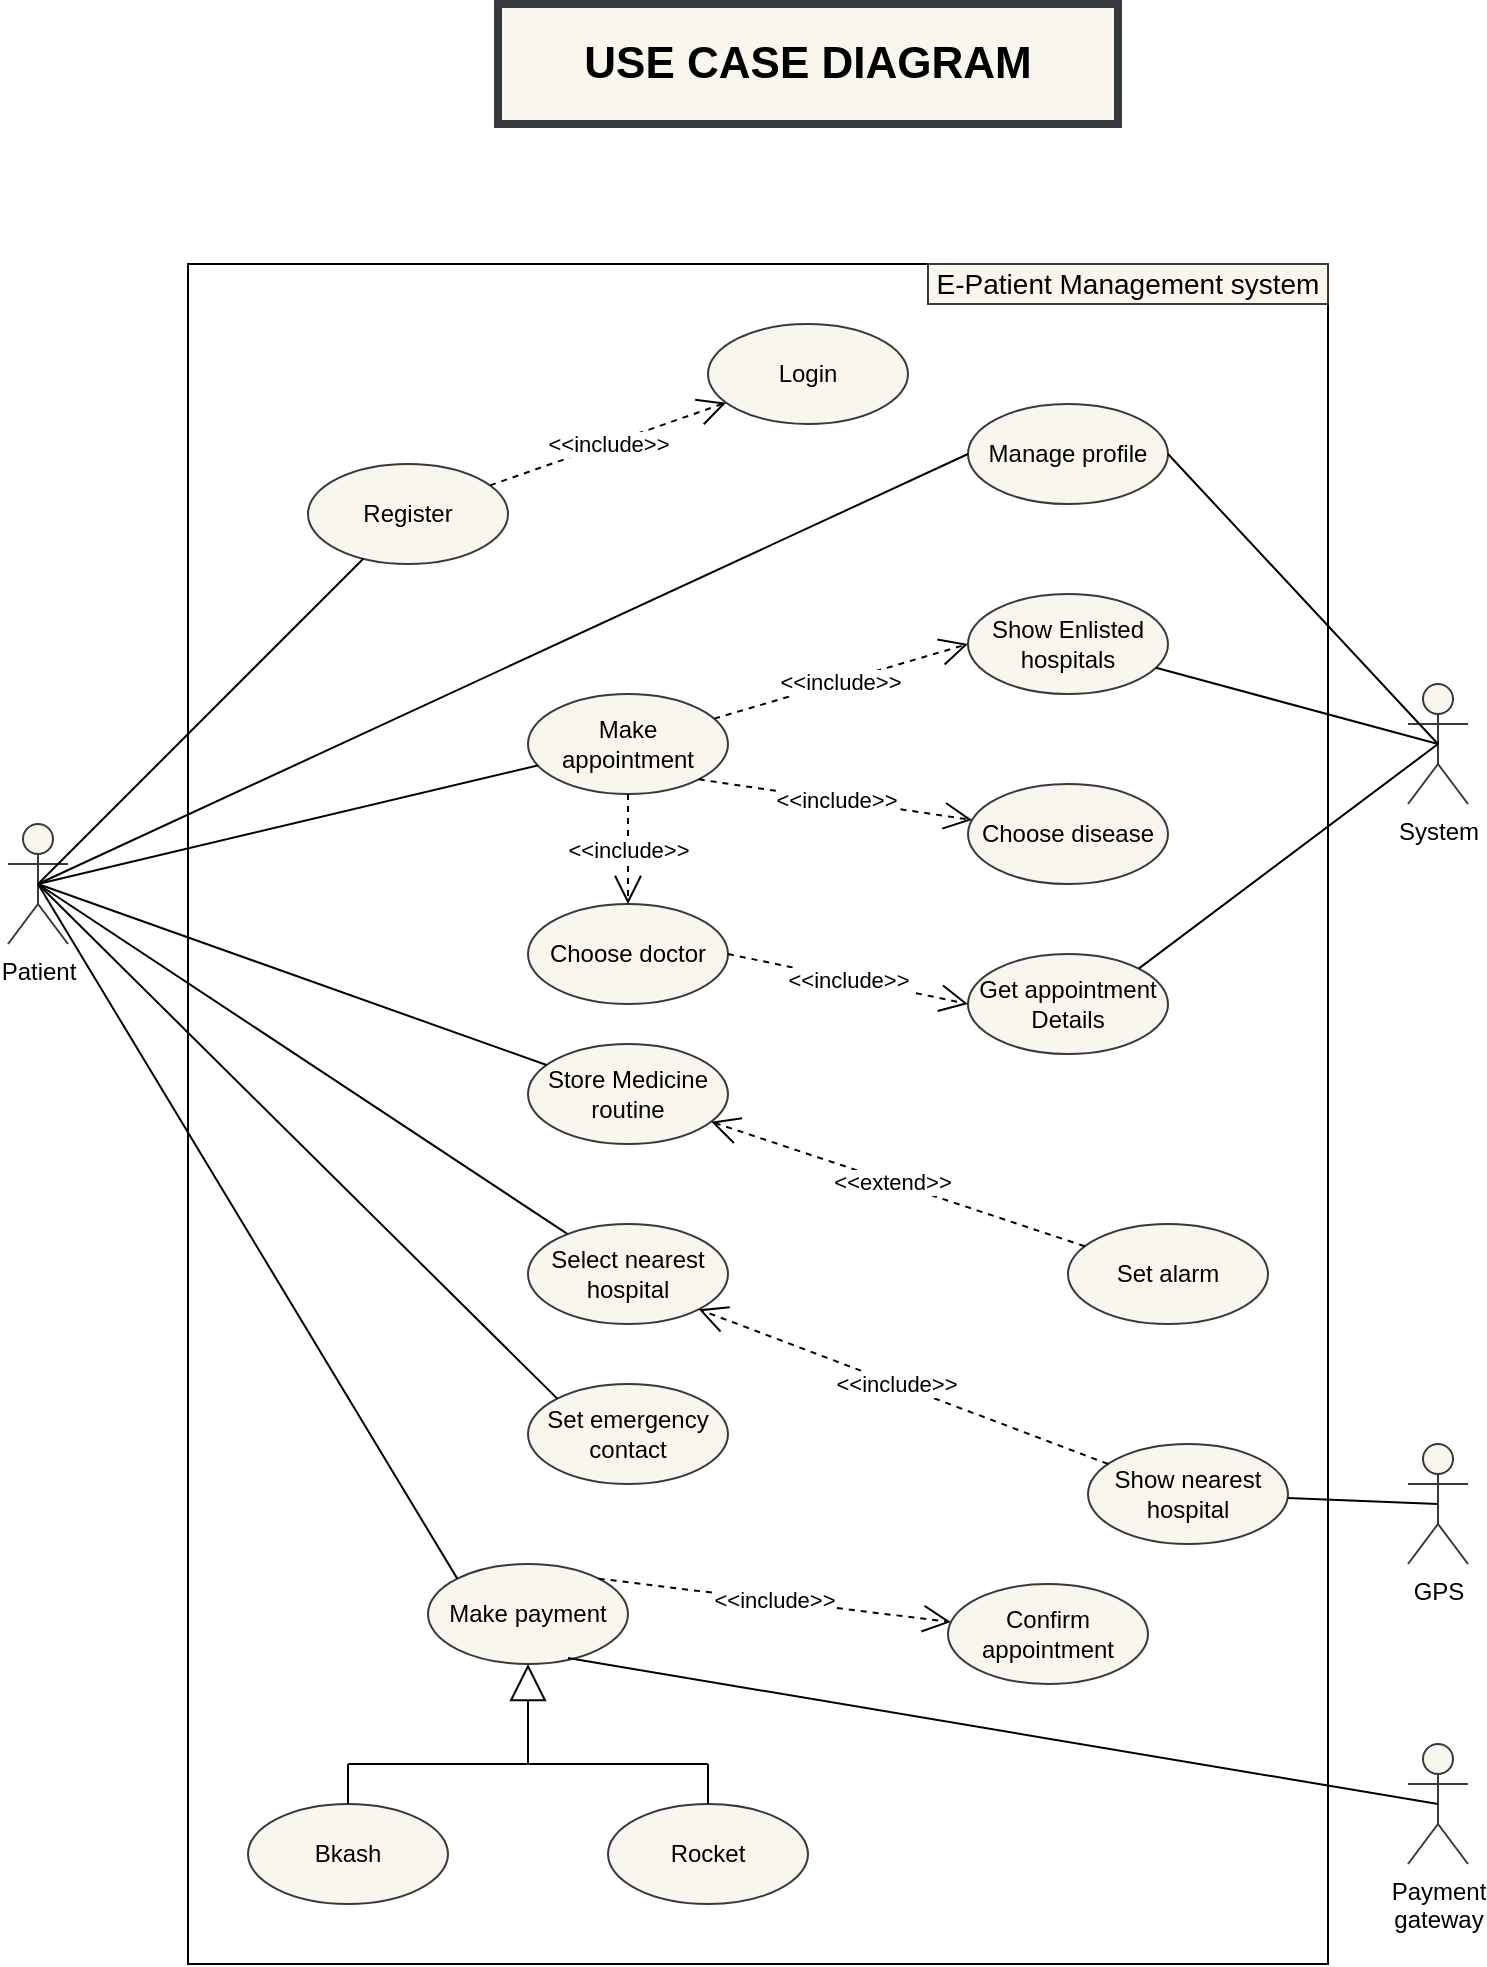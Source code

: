 <mxfile version="13.7.5" type="google" pages="2"><diagram id="Hg8xpG0xB2A8xlnG22Uj" name="Page-1"><mxGraphModel dx="849" dy="433" grid="1" gridSize="10" guides="1" tooltips="1" connect="1" arrows="1" fold="1" page="1" pageScale="1" pageWidth="850" pageHeight="1100" math="0" shadow="0"><root><mxCell id="0"/><mxCell id="1" parent="0"/><mxCell id="RGjWOodsloPjrpm1ThWH-63" value="" style="rounded=0;whiteSpace=wrap;html=1;" parent="1" vertex="1"><mxGeometry x="140" y="180" width="570" height="850" as="geometry"/></mxCell><mxCell id="X3b6FMoaToUvfq8OYU2Q-1" value="Patient" style="shape=umlActor;verticalLabelPosition=bottom;verticalAlign=top;html=1;outlineConnect=0;fillColor=#f9f7ed;strokeColor=#36393d;" parent="1" vertex="1"><mxGeometry x="50" y="460" width="30" height="60" as="geometry"/></mxCell><mxCell id="RGjWOodsloPjrpm1ThWH-2" value="Store Medicine routine" style="ellipse;whiteSpace=wrap;html=1;fillColor=#f9f7ed;strokeColor=#36393d;" parent="1" vertex="1"><mxGeometry x="310" y="570" width="100" height="50" as="geometry"/></mxCell><mxCell id="RGjWOodsloPjrpm1ThWH-4" value="Rocket" style="ellipse;whiteSpace=wrap;html=1;fillColor=#f9f7ed;strokeColor=#36393d;" parent="1" vertex="1"><mxGeometry x="350" y="950" width="100" height="50" as="geometry"/></mxCell><mxCell id="RGjWOodsloPjrpm1ThWH-5" value="Bkash" style="ellipse;whiteSpace=wrap;html=1;fillColor=#f9f7ed;strokeColor=#36393d;" parent="1" vertex="1"><mxGeometry x="170" y="950" width="100" height="50" as="geometry"/></mxCell><mxCell id="RGjWOodsloPjrpm1ThWH-7" value="Set alarm" style="ellipse;whiteSpace=wrap;html=1;fillColor=#f9f7ed;strokeColor=#36393d;" parent="1" vertex="1"><mxGeometry x="580" y="660" width="100" height="50" as="geometry"/></mxCell><mxCell id="RGjWOodsloPjrpm1ThWH-8" value="Choose disease" style="ellipse;whiteSpace=wrap;html=1;fillColor=#f9f7ed;strokeColor=#36393d;" parent="1" vertex="1"><mxGeometry x="530" y="440" width="100" height="50" as="geometry"/></mxCell><mxCell id="RGjWOodsloPjrpm1ThWH-9" value="Get appointment Details" style="ellipse;whiteSpace=wrap;html=1;fillColor=#f9f7ed;strokeColor=#36393d;" parent="1" vertex="1"><mxGeometry x="530" y="525" width="100" height="50" as="geometry"/></mxCell><mxCell id="RGjWOodsloPjrpm1ThWH-10" value="Choose doctor" style="ellipse;whiteSpace=wrap;html=1;fillColor=#f9f7ed;strokeColor=#36393d;" parent="1" vertex="1"><mxGeometry x="310" y="500" width="100" height="50" as="geometry"/></mxCell><mxCell id="RGjWOodsloPjrpm1ThWH-11" value="Show Enlisted hospitals" style="ellipse;whiteSpace=wrap;html=1;fillColor=#f9f7ed;strokeColor=#36393d;" parent="1" vertex="1"><mxGeometry x="530" y="345" width="100" height="50" as="geometry"/></mxCell><mxCell id="RGjWOodsloPjrpm1ThWH-12" value="Make appointment" style="ellipse;whiteSpace=wrap;html=1;fillColor=#f9f7ed;strokeColor=#36393d;" parent="1" vertex="1"><mxGeometry x="310" y="395" width="100" height="50" as="geometry"/></mxCell><mxCell id="RGjWOodsloPjrpm1ThWH-13" value="Manage profile" style="ellipse;whiteSpace=wrap;html=1;fillColor=#f9f7ed;strokeColor=#36393d;" parent="1" vertex="1"><mxGeometry x="530" y="250" width="100" height="50" as="geometry"/></mxCell><mxCell id="RGjWOodsloPjrpm1ThWH-15" value="Login" style="ellipse;whiteSpace=wrap;html=1;fillColor=#f9f7ed;strokeColor=#36393d;" parent="1" vertex="1"><mxGeometry x="400" y="210" width="100" height="50" as="geometry"/></mxCell><mxCell id="RGjWOodsloPjrpm1ThWH-16" value="Register" style="ellipse;whiteSpace=wrap;html=1;fillColor=#f9f7ed;strokeColor=#36393d;" parent="1" vertex="1"><mxGeometry x="200" y="280" width="100" height="50" as="geometry"/></mxCell><mxCell id="RGjWOodsloPjrpm1ThWH-17" value="Payment&lt;br&gt;gateway" style="shape=umlActor;verticalLabelPosition=bottom;verticalAlign=top;html=1;fillColor=#f9f7ed;strokeColor=#36393d;" parent="1" vertex="1"><mxGeometry x="750" y="920" width="30" height="60" as="geometry"/></mxCell><mxCell id="RGjWOodsloPjrpm1ThWH-18" value="System" style="shape=umlActor;verticalLabelPosition=bottom;verticalAlign=top;html=1;fillColor=#f9f7ed;strokeColor=#36393d;" parent="1" vertex="1"><mxGeometry x="750" y="390" width="30" height="60" as="geometry"/></mxCell><mxCell id="RGjWOodsloPjrpm1ThWH-26" value="" style="endArrow=none;html=1;entryX=0.5;entryY=0.5;entryDx=0;entryDy=0;entryPerimeter=0;" parent="1" source="RGjWOodsloPjrpm1ThWH-16" target="X3b6FMoaToUvfq8OYU2Q-1" edge="1"><mxGeometry width="50" height="50" relative="1" as="geometry"><mxPoint x="440" y="420" as="sourcePoint"/><mxPoint x="130" y="480" as="targetPoint"/></mxGeometry></mxCell><mxCell id="RGjWOodsloPjrpm1ThWH-29" value="&amp;lt;&amp;lt;include&amp;gt;&amp;gt;" style="endArrow=open;endSize=12;dashed=1;html=1;" parent="1" source="RGjWOodsloPjrpm1ThWH-16" target="RGjWOodsloPjrpm1ThWH-15" edge="1"><mxGeometry width="160" relative="1" as="geometry"><mxPoint x="390" y="470" as="sourcePoint"/><mxPoint x="550" y="470" as="targetPoint"/><mxPoint as="offset"/></mxGeometry></mxCell><mxCell id="RGjWOodsloPjrpm1ThWH-32" value="" style="endArrow=none;html=1;exitX=0.5;exitY=0.5;exitDx=0;exitDy=0;exitPerimeter=0;entryX=0;entryY=0.5;entryDx=0;entryDy=0;" parent="1" source="X3b6FMoaToUvfq8OYU2Q-1" target="RGjWOodsloPjrpm1ThWH-13" edge="1"><mxGeometry width="50" height="50" relative="1" as="geometry"><mxPoint x="130" y="490" as="sourcePoint"/><mxPoint x="350" y="430" as="targetPoint"/></mxGeometry></mxCell><mxCell id="RGjWOodsloPjrpm1ThWH-33" value="" style="endArrow=none;html=1;entryX=1;entryY=0.5;entryDx=0;entryDy=0;exitX=0.5;exitY=0.5;exitDx=0;exitDy=0;exitPerimeter=0;" parent="1" source="RGjWOodsloPjrpm1ThWH-18" target="RGjWOodsloPjrpm1ThWH-13" edge="1"><mxGeometry width="50" height="50" relative="1" as="geometry"><mxPoint x="770" y="420" as="sourcePoint"/><mxPoint x="450" y="420" as="targetPoint"/></mxGeometry></mxCell><mxCell id="RGjWOodsloPjrpm1ThWH-36" value="Make payment" style="ellipse;whiteSpace=wrap;html=1;fillColor=#f9f7ed;strokeColor=#36393d;" parent="1" vertex="1"><mxGeometry x="260" y="830" width="100" height="50" as="geometry"/></mxCell><mxCell id="RGjWOodsloPjrpm1ThWH-37" value="Show nearest hospital" style="ellipse;whiteSpace=wrap;html=1;fillColor=#f9f7ed;strokeColor=#36393d;" parent="1" vertex="1"><mxGeometry x="590" y="770" width="100" height="50" as="geometry"/></mxCell><mxCell id="RGjWOodsloPjrpm1ThWH-40" value="Set emergency contact" style="ellipse;whiteSpace=wrap;html=1;fillColor=#f9f7ed;strokeColor=#36393d;" parent="1" vertex="1"><mxGeometry x="310" y="740" width="100" height="50" as="geometry"/></mxCell><mxCell id="RGjWOodsloPjrpm1ThWH-41" value="" style="endArrow=none;html=1;exitX=0.5;exitY=0.5;exitDx=0;exitDy=0;exitPerimeter=0;" parent="1" source="X3b6FMoaToUvfq8OYU2Q-1" target="RGjWOodsloPjrpm1ThWH-12" edge="1"><mxGeometry width="50" height="50" relative="1" as="geometry"><mxPoint x="130" y="500" as="sourcePoint"/><mxPoint x="400" y="490" as="targetPoint"/></mxGeometry></mxCell><mxCell id="RGjWOodsloPjrpm1ThWH-42" value="" style="endArrow=none;html=1;entryX=0.5;entryY=0.5;entryDx=0;entryDy=0;entryPerimeter=0;" parent="1" source="RGjWOodsloPjrpm1ThWH-11" target="RGjWOodsloPjrpm1ThWH-18" edge="1"><mxGeometry width="50" height="50" relative="1" as="geometry"><mxPoint x="350" y="540" as="sourcePoint"/><mxPoint x="710" y="428" as="targetPoint"/></mxGeometry></mxCell><mxCell id="RGjWOodsloPjrpm1ThWH-43" value="" style="endArrow=none;html=1;exitX=1;exitY=0;exitDx=0;exitDy=0;entryX=0.5;entryY=0.5;entryDx=0;entryDy=0;entryPerimeter=0;" parent="1" source="RGjWOodsloPjrpm1ThWH-9" target="RGjWOodsloPjrpm1ThWH-18" edge="1"><mxGeometry width="50" height="50" relative="1" as="geometry"><mxPoint x="440" y="660" as="sourcePoint"/><mxPoint x="710" y="440" as="targetPoint"/></mxGeometry></mxCell><mxCell id="RGjWOodsloPjrpm1ThWH-44" value="" style="endArrow=none;html=1;exitX=0.5;exitY=0.5;exitDx=0;exitDy=0;exitPerimeter=0;" parent="1" source="X3b6FMoaToUvfq8OYU2Q-1" target="RGjWOodsloPjrpm1ThWH-2" edge="1"><mxGeometry width="50" height="50" relative="1" as="geometry"><mxPoint x="130" y="530" as="sourcePoint"/><mxPoint x="460" y="630" as="targetPoint"/></mxGeometry></mxCell><mxCell id="RGjWOodsloPjrpm1ThWH-45" value="" style="endArrow=none;html=1;exitX=0;exitY=0;exitDx=0;exitDy=0;entryX=0.5;entryY=0.5;entryDx=0;entryDy=0;entryPerimeter=0;" parent="1" source="RGjWOodsloPjrpm1ThWH-40" target="X3b6FMoaToUvfq8OYU2Q-1" edge="1"><mxGeometry width="50" height="50" relative="1" as="geometry"><mxPoint x="410" y="720" as="sourcePoint"/><mxPoint x="140" y="520" as="targetPoint"/></mxGeometry></mxCell><mxCell id="RGjWOodsloPjrpm1ThWH-51" value="" style="endArrow=none;html=1;entryX=0.5;entryY=0.5;entryDx=0;entryDy=0;entryPerimeter=0;" parent="1" source="RGjWOodsloPjrpm1ThWH-37" target="5FTjOFL-rT1EH_gQQ-XZ-1" edge="1"><mxGeometry width="50" height="50" relative="1" as="geometry"><mxPoint x="490" y="690" as="sourcePoint"/><mxPoint x="540" y="640" as="targetPoint"/></mxGeometry></mxCell><mxCell id="RGjWOodsloPjrpm1ThWH-52" value="" style="endArrow=none;html=1;entryX=0.5;entryY=0.5;entryDx=0;entryDy=0;entryPerimeter=0;exitX=0;exitY=0;exitDx=0;exitDy=0;" parent="1" source="RGjWOodsloPjrpm1ThWH-36" target="X3b6FMoaToUvfq8OYU2Q-1" edge="1"><mxGeometry width="50" height="50" relative="1" as="geometry"><mxPoint x="310" y="848" as="sourcePoint"/><mxPoint x="540" y="640" as="targetPoint"/><Array as="points"/></mxGeometry></mxCell><mxCell id="RGjWOodsloPjrpm1ThWH-57" value="" style="endArrow=block;endSize=16;endFill=0;html=1;entryX=0.5;entryY=1;entryDx=0;entryDy=0;" parent="1" target="RGjWOodsloPjrpm1ThWH-36" edge="1"><mxGeometry width="160" relative="1" as="geometry"><mxPoint x="310" y="930" as="sourcePoint"/><mxPoint x="240" y="890" as="targetPoint"/></mxGeometry></mxCell><mxCell id="RGjWOodsloPjrpm1ThWH-59" value="" style="endArrow=none;html=1;" parent="1" edge="1"><mxGeometry width="50" height="50" relative="1" as="geometry"><mxPoint x="400" y="930" as="sourcePoint"/><mxPoint x="220" y="930" as="targetPoint"/></mxGeometry></mxCell><mxCell id="RGjWOodsloPjrpm1ThWH-60" value="" style="endArrow=none;html=1;" parent="1" target="RGjWOodsloPjrpm1ThWH-4" edge="1"><mxGeometry width="50" height="50" relative="1" as="geometry"><mxPoint x="400" y="930" as="sourcePoint"/><mxPoint x="410" y="960" as="targetPoint"/></mxGeometry></mxCell><mxCell id="RGjWOodsloPjrpm1ThWH-61" value="" style="endArrow=none;html=1;" parent="1" source="RGjWOodsloPjrpm1ThWH-5" edge="1"><mxGeometry width="50" height="50" relative="1" as="geometry"><mxPoint x="380" y="960" as="sourcePoint"/><mxPoint x="220" y="930" as="targetPoint"/></mxGeometry></mxCell><mxCell id="RGjWOodsloPjrpm1ThWH-62" value="" style="endArrow=none;html=1;exitX=0.5;exitY=0.5;exitDx=0;exitDy=0;exitPerimeter=0;" parent="1" source="RGjWOodsloPjrpm1ThWH-17" edge="1"><mxGeometry width="50" height="50" relative="1" as="geometry"><mxPoint x="620" y="880" as="sourcePoint"/><mxPoint x="330" y="877" as="targetPoint"/></mxGeometry></mxCell><mxCell id="RGjWOodsloPjrpm1ThWH-67" value="&lt;font style=&quot;font-size: 22px&quot;&gt;&lt;b&gt;USE CASE DIAGRAM&lt;/b&gt;&lt;/font&gt;" style="rounded=0;whiteSpace=wrap;html=1;strokeWidth=4;fillColor=#f9f7ed;strokeColor=#36393d;" parent="1" vertex="1"><mxGeometry x="295" y="50" width="310" height="60" as="geometry"/></mxCell><mxCell id="RGjWOodsloPjrpm1ThWH-68" value="&amp;lt;&amp;lt;include&amp;gt;&amp;gt;" style="endArrow=open;endSize=12;dashed=1;html=1;entryX=0;entryY=0.5;entryDx=0;entryDy=0;" parent="1" source="RGjWOodsloPjrpm1ThWH-12" target="RGjWOodsloPjrpm1ThWH-11" edge="1"><mxGeometry width="160" relative="1" as="geometry"><mxPoint x="270" y="350" as="sourcePoint"/><mxPoint x="270" y="270" as="targetPoint"/><mxPoint as="offset"/></mxGeometry></mxCell><mxCell id="RGjWOodsloPjrpm1ThWH-69" value="&amp;lt;&amp;lt;include&amp;gt;&amp;gt;" style="endArrow=open;endSize=12;dashed=1;html=1;exitX=1;exitY=0.5;exitDx=0;exitDy=0;entryX=0;entryY=0.5;entryDx=0;entryDy=0;" parent="1" source="RGjWOodsloPjrpm1ThWH-10" target="RGjWOodsloPjrpm1ThWH-9" edge="1"><mxGeometry width="160" relative="1" as="geometry"><mxPoint x="280" y="360" as="sourcePoint"/><mxPoint x="280" y="280" as="targetPoint"/><mxPoint as="offset"/></mxGeometry></mxCell><mxCell id="RGjWOodsloPjrpm1ThWH-70" value="&amp;lt;&amp;lt;include&amp;gt;&amp;gt;" style="endArrow=open;endSize=12;dashed=1;html=1;exitX=0.5;exitY=1;exitDx=0;exitDy=0;" parent="1" source="RGjWOodsloPjrpm1ThWH-12" target="RGjWOodsloPjrpm1ThWH-10" edge="1"><mxGeometry width="160" relative="1" as="geometry"><mxPoint x="290" y="370" as="sourcePoint"/><mxPoint x="290" y="290" as="targetPoint"/><mxPoint as="offset"/></mxGeometry></mxCell><mxCell id="RGjWOodsloPjrpm1ThWH-71" value="&amp;lt;&amp;lt;include&amp;gt;&amp;gt;" style="endArrow=open;endSize=12;dashed=1;html=1;exitX=1;exitY=1;exitDx=0;exitDy=0;" parent="1" source="RGjWOodsloPjrpm1ThWH-12" target="RGjWOodsloPjrpm1ThWH-8" edge="1"><mxGeometry width="160" relative="1" as="geometry"><mxPoint x="300" y="380" as="sourcePoint"/><mxPoint x="300" y="300" as="targetPoint"/><mxPoint as="offset"/></mxGeometry></mxCell><mxCell id="RGjWOodsloPjrpm1ThWH-72" value="&amp;lt;&amp;lt;extend&amp;gt;&amp;gt;" style="endArrow=open;endSize=12;dashed=1;html=1;" parent="1" source="RGjWOodsloPjrpm1ThWH-7" target="RGjWOodsloPjrpm1ThWH-2" edge="1"><mxGeometry x="0.037" width="160" relative="1" as="geometry"><mxPoint x="310" y="310" as="sourcePoint"/><mxPoint x="310" y="390" as="targetPoint"/><mxPoint as="offset"/><Array as="points"/></mxGeometry></mxCell><mxCell id="5FTjOFL-rT1EH_gQQ-XZ-1" value="GPS" style="shape=umlActor;verticalLabelPosition=bottom;verticalAlign=top;html=1;fillColor=#f9f7ed;strokeColor=#36393d;" parent="1" vertex="1"><mxGeometry x="750" y="770" width="30" height="60" as="geometry"/></mxCell><mxCell id="5FTjOFL-rT1EH_gQQ-XZ-4" value="" style="endArrow=none;html=1;exitX=0.5;exitY=0.5;exitDx=0;exitDy=0;exitPerimeter=0;" parent="1" source="X3b6FMoaToUvfq8OYU2Q-1" target="5FTjOFL-rT1EH_gQQ-XZ-5" edge="1"><mxGeometry width="50" height="50" relative="1" as="geometry"><mxPoint x="350" y="700" as="sourcePoint"/><mxPoint x="200" y="570" as="targetPoint"/></mxGeometry></mxCell><mxCell id="5FTjOFL-rT1EH_gQQ-XZ-5" value="Select nearest hospital" style="ellipse;whiteSpace=wrap;html=1;fillColor=#f9f7ed;strokeColor=#36393d;" parent="1" vertex="1"><mxGeometry x="310" y="660" width="100" height="50" as="geometry"/></mxCell><mxCell id="5FTjOFL-rT1EH_gQQ-XZ-6" value="&amp;lt;&amp;lt;include&amp;gt;&amp;gt;" style="endArrow=open;endSize=12;dashed=1;html=1;entryX=1;entryY=1;entryDx=0;entryDy=0;" parent="1" source="RGjWOodsloPjrpm1ThWH-37" target="5FTjOFL-rT1EH_gQQ-XZ-5" edge="1"><mxGeometry x="0.037" width="160" relative="1" as="geometry"><mxPoint x="610.291" y="689.808" as="sourcePoint"/><mxPoint x="429.631" y="620.243" as="targetPoint"/><mxPoint as="offset"/><Array as="points"/></mxGeometry></mxCell><mxCell id="5FTjOFL-rT1EH_gQQ-XZ-7" value="&lt;font style=&quot;font-size: 14px&quot;&gt;E-Patient Management system&lt;/font&gt;" style="text;html=1;fillColor=#f9f7ed;align=center;verticalAlign=middle;whiteSpace=wrap;rounded=0;strokeColor=#36393d;" parent="1" vertex="1"><mxGeometry x="510" y="180" width="200" height="20" as="geometry"/></mxCell><mxCell id="2Na4zlt8PfASLzXCURq7-1" value="Confirm appointment" style="ellipse;whiteSpace=wrap;html=1;fillColor=#f9f7ed;strokeColor=#36393d;" parent="1" vertex="1"><mxGeometry x="520" y="840" width="100" height="50" as="geometry"/></mxCell><mxCell id="2Na4zlt8PfASLzXCURq7-2" value="&amp;lt;&amp;lt;include&amp;gt;&amp;gt;" style="endArrow=open;endSize=12;dashed=1;html=1;exitX=1;exitY=0;exitDx=0;exitDy=0;" parent="1" source="RGjWOodsloPjrpm1ThWH-36" target="2Na4zlt8PfASLzXCURq7-1" edge="1"><mxGeometry width="160" relative="1" as="geometry"><mxPoint x="420" y="535" as="sourcePoint"/><mxPoint x="540.0" y="560" as="targetPoint"/><mxPoint as="offset"/></mxGeometry></mxCell></root></mxGraphModel></diagram><diagram id="h93EfQARaJPfSJdl9uTa" name="Page-2"><mxGraphModel dx="1019" dy="519" grid="1" gridSize="10" guides="1" tooltips="1" connect="1" arrows="1" fold="1" page="1" pageScale="1" pageWidth="850" pageHeight="1100" math="0" shadow="0"><root><mxCell id="8zE2avbvigjK1dle-WtG-0"/><mxCell id="8zE2avbvigjK1dle-WtG-1" parent="8zE2avbvigjK1dle-WtG-0"/><mxCell id="O94eANk-ny2VJZzr8XEs-0" value="" style="rounded=0;whiteSpace=wrap;html=1;" parent="8zE2avbvigjK1dle-WtG-1" vertex="1"><mxGeometry x="130" y="250" width="570" height="730" as="geometry"/></mxCell><mxCell id="8zE2avbvigjK1dle-WtG-3" value="Hospital" style="shape=umlActor;verticalLabelPosition=bottom;verticalAlign=top;html=1;outlineConnect=0;fillColor=#f9f7ed;strokeColor=#36393d;" parent="8zE2avbvigjK1dle-WtG-1" vertex="1"><mxGeometry x="50" y="590" width="30" height="60" as="geometry"/></mxCell><mxCell id="8zE2avbvigjK1dle-WtG-4" value="Generate consultation summary" style="ellipse;whiteSpace=wrap;html=1;fillColor=#f9f7ed;strokeColor=#36393d;" parent="8zE2avbvigjK1dle-WtG-1" vertex="1"><mxGeometry x="400" y="380" width="100" height="50" as="geometry"/></mxCell><mxCell id="8zE2avbvigjK1dle-WtG-5" value="Generate E-prescription" style="ellipse;whiteSpace=wrap;html=1;fillColor=#f9f7ed;strokeColor=#36393d;" parent="8zE2avbvigjK1dle-WtG-1" vertex="1"><mxGeometry x="400" y="600" width="100" height="50" as="geometry"/></mxCell><mxCell id="8zE2avbvigjK1dle-WtG-6" value="Establish healthplan" style="ellipse;whiteSpace=wrap;html=1;fillColor=#f9f7ed;strokeColor=#36393d;" parent="8zE2avbvigjK1dle-WtG-1" vertex="1"><mxGeometry x="400" y="455" width="100" height="50" as="geometry"/></mxCell><mxCell id="8zE2avbvigjK1dle-WtG-7" value="Generate bills" style="ellipse;whiteSpace=wrap;html=1;fillColor=#f9f7ed;strokeColor=#36393d;" parent="8zE2avbvigjK1dle-WtG-1" vertex="1"><mxGeometry x="400" y="300" width="100" height="50" as="geometry"/></mxCell><mxCell id="8zE2avbvigjK1dle-WtG-8" value="Update doctor information" style="ellipse;whiteSpace=wrap;html=1;fillColor=#f9f7ed;strokeColor=#36393d;" parent="8zE2avbvigjK1dle-WtG-1" vertex="1"><mxGeometry x="560" y="290" width="100" height="50" as="geometry"/></mxCell><mxCell id="8zE2avbvigjK1dle-WtG-9" value="Store information&lt;br&gt;of doctor&lt;span style=&quot;color: rgba(0 , 0 , 0 , 0) ; font-family: monospace ; font-size: 0px&quot;&gt;3CmxGraphModel%3E%3Croot%3E%3CmxCell%20id%3D%220%22%2F%3E%3CmxCell%20id%3D%221%22%20parent%3D%220%22%2F%3E%3CmxCell%20id%3D%222%22%20value%3D%22Set%20time%22%20style%3D%22ellipse%3BwhiteSpace%3Dwrap%3Bhtml%3D1%3BfillColor%3D%23f9f7ed%3BstrokeColor%3D%2336393d%3B%22%20vertex%3D%221%22%20parent%3D%221%22%3E%3CmxGeometry%20x%3D%22200%22%20y%3D%22530%22%20width%3D%22100%22%20height%3D%2250%22%20as%3D%22geometry%22%2F%3E%3C%2FmxCell%3E%3CmxCell%20id%3D%223%22%20value%3D%22%26amp%3Blt%3B%26amp%3Blt%3Bextend%26amp%3Bgt%3B%26amp%3Bgt%3B%22%20style%3D%22endArrow%3Dopen%3BendSize%3D12%3Bdashed%3D1%3Bhtml%3D1%3B%22%20edge%3D%221%22%20source%3D%222%22%20parent%3D%221%22%3E%3CmxGeometry%20x%3D%220.037%22%20width%3D%22160%22%20relative%3D%221%22%20as%3D%22geometry%22%3E%3CmxPoint%20x%3D%22310%22%20y%3D%2248.73%22%20as%3D%22sourcePoint%22%2F%3E%3CmxPoint%20x%3D%22407.319%22%20y%3D%22463.921%22%20as%3D%22targetPoint%22%2F%3E%3CmxPoint%20as%3D%22offset%22%2F%3E%3CArray%20as%3D%22points%22%2F%3E%3C%2FmxGeometry%3E%3C%2FmxCell%3E%3C%2Froot%3E%3C%2FmxGraphModel%3Edoctor&lt;/span&gt;" style="ellipse;whiteSpace=wrap;html=1;fillColor=#f9f7ed;strokeColor=#36393d;" parent="8zE2avbvigjK1dle-WtG-1" vertex="1"><mxGeometry x="250" y="290" width="110" height="50" as="geometry"/></mxCell><mxCell id="8zE2avbvigjK1dle-WtG-10" value="Register" style="ellipse;whiteSpace=wrap;html=1;fillColor=#f9f7ed;strokeColor=#36393d;" parent="8zE2avbvigjK1dle-WtG-1" vertex="1"><mxGeometry x="160" y="430" width="100" height="50" as="geometry"/></mxCell><mxCell id="8zE2avbvigjK1dle-WtG-11" value="Doctor" style="shape=umlActor;verticalLabelPosition=bottom;verticalAlign=top;html=1;fillColor=#f9f7ed;strokeColor=#36393d;" parent="8zE2avbvigjK1dle-WtG-1" vertex="1"><mxGeometry x="760" y="720" width="30" height="60" as="geometry"/></mxCell><mxCell id="8zE2avbvigjK1dle-WtG-12" value="System" style="shape=umlActor;verticalLabelPosition=bottom;verticalAlign=top;html=1;fillColor=#f9f7ed;strokeColor=#36393d;" parent="8zE2avbvigjK1dle-WtG-1" vertex="1"><mxGeometry x="750" y="450" width="30" height="60" as="geometry"/></mxCell><mxCell id="8zE2avbvigjK1dle-WtG-13" value="" style="endArrow=none;html=1;entryX=0.5;entryY=0.5;entryDx=0;entryDy=0;entryPerimeter=0;" parent="8zE2avbvigjK1dle-WtG-1" source="8zE2avbvigjK1dle-WtG-10" target="8zE2avbvigjK1dle-WtG-3" edge="1"><mxGeometry width="50" height="50" relative="1" as="geometry"><mxPoint x="440" y="480" as="sourcePoint"/><mxPoint x="130" y="540" as="targetPoint"/></mxGeometry></mxCell><mxCell id="8zE2avbvigjK1dle-WtG-14" value="&amp;lt;&amp;lt;include&amp;gt;&amp;gt;" style="endArrow=open;endSize=12;dashed=1;html=1;" parent="8zE2avbvigjK1dle-WtG-1" source="8zE2avbvigjK1dle-WtG-10" target="8zE2avbvigjK1dle-WtG-9" edge="1"><mxGeometry width="160" relative="1" as="geometry"><mxPoint x="390" y="530" as="sourcePoint"/><mxPoint x="550" y="530" as="targetPoint"/><mxPoint as="offset"/></mxGeometry></mxCell><mxCell id="8zE2avbvigjK1dle-WtG-15" value="" style="endArrow=none;html=1;entryX=0.5;entryY=1;entryDx=0;entryDy=0;exitX=0.5;exitY=0.5;exitDx=0;exitDy=0;exitPerimeter=0;" parent="8zE2avbvigjK1dle-WtG-1" source="8zE2avbvigjK1dle-WtG-12" target="8zE2avbvigjK1dle-WtG-8" edge="1"><mxGeometry width="50" height="50" relative="1" as="geometry"><mxPoint x="760" y="480" as="sourcePoint"/><mxPoint x="450" y="480" as="targetPoint"/></mxGeometry></mxCell><mxCell id="8zE2avbvigjK1dle-WtG-16" value="Update patient information" style="ellipse;whiteSpace=wrap;html=1;fillColor=#f9f7ed;strokeColor=#36393d;" parent="8zE2avbvigjK1dle-WtG-1" vertex="1"><mxGeometry x="470" y="800" width="100" height="50" as="geometry"/></mxCell><mxCell id="8zE2avbvigjK1dle-WtG-17" value="Catagorize patients" style="ellipse;whiteSpace=wrap;html=1;fillColor=#f9f7ed;strokeColor=#36393d;" parent="8zE2avbvigjK1dle-WtG-1" vertex="1"><mxGeometry x="470" y="660" width="100" height="50" as="geometry"/></mxCell><mxCell id="8zE2avbvigjK1dle-WtG-18" value="Setup discussion form" style="ellipse;whiteSpace=wrap;html=1;fillColor=#f9f7ed;strokeColor=#36393d;" parent="8zE2avbvigjK1dle-WtG-1" vertex="1"><mxGeometry x="400" y="525" width="100" height="50" as="geometry"/></mxCell><mxCell id="8zE2avbvigjK1dle-WtG-19" value="" style="endArrow=none;html=1;entryX=0.5;entryY=0.5;entryDx=0;entryDy=0;entryPerimeter=0;" parent="8zE2avbvigjK1dle-WtG-1" source="8zE2avbvigjK1dle-WtG-7" target="8zE2avbvigjK1dle-WtG-12" edge="1"><mxGeometry width="50" height="50" relative="1" as="geometry"><mxPoint x="350" y="600" as="sourcePoint"/><mxPoint x="710" y="488" as="targetPoint"/></mxGeometry></mxCell><mxCell id="8zE2avbvigjK1dle-WtG-21" value="" style="endArrow=none;html=1;entryX=0.5;entryY=0.5;entryDx=0;entryDy=0;entryPerimeter=0;" parent="8zE2avbvigjK1dle-WtG-1" source="8zE2avbvigjK1dle-WtG-17" target="8zE2avbvigjK1dle-WtG-12" edge="1"><mxGeometry width="50" height="50" relative="1" as="geometry"><mxPoint x="490" y="750" as="sourcePoint"/><mxPoint x="540" y="700" as="targetPoint"/></mxGeometry></mxCell><mxCell id="8zE2avbvigjK1dle-WtG-22" value="" style="endArrow=none;html=1;entryX=1;entryY=0.5;entryDx=0;entryDy=0;exitX=0.5;exitY=0.5;exitDx=0;exitDy=0;exitPerimeter=0;" parent="8zE2avbvigjK1dle-WtG-1" source="8zE2avbvigjK1dle-WtG-11" target="8zE2avbvigjK1dle-WtG-16" edge="1"><mxGeometry width="50" height="50" relative="1" as="geometry"><mxPoint x="620" y="940" as="sourcePoint"/><mxPoint x="460" y="970" as="targetPoint"/></mxGeometry></mxCell><mxCell id="8zE2avbvigjK1dle-WtG-23" value="&lt;font style=&quot;font-size: 22px&quot;&gt;&lt;b&gt;USE CASE DIAGRAM&lt;/b&gt;&lt;/font&gt;" style="rounded=0;whiteSpace=wrap;html=1;strokeWidth=4;fillColor=#f9f7ed;strokeColor=#36393d;" parent="8zE2avbvigjK1dle-WtG-1" vertex="1"><mxGeometry x="280" y="110" width="310" height="60" as="geometry"/></mxCell><mxCell id="8zE2avbvigjK1dle-WtG-25" value="" style="endArrow=none;html=1;" parent="8zE2avbvigjK1dle-WtG-1" source="8zE2avbvigjK1dle-WtG-4" edge="1"><mxGeometry width="50" height="50" relative="1" as="geometry"><mxPoint x="520" y="610" as="sourcePoint"/><mxPoint x="760" y="480" as="targetPoint"/></mxGeometry></mxCell><mxCell id="8zE2avbvigjK1dle-WtG-26" value="Set time" style="ellipse;whiteSpace=wrap;html=1;fillColor=#f9f7ed;strokeColor=#36393d;" parent="8zE2avbvigjK1dle-WtG-1" vertex="1"><mxGeometry x="270" y="870" width="100" height="50" as="geometry"/></mxCell><mxCell id="8zE2avbvigjK1dle-WtG-27" value="&amp;lt;&amp;lt;extend&amp;gt;&amp;gt;" style="endArrow=open;endSize=12;dashed=1;html=1;" parent="8zE2avbvigjK1dle-WtG-1" source="8zE2avbvigjK1dle-WtG-26" target="8zE2avbvigjK1dle-WtG-31" edge="1"><mxGeometry x="0.037" width="160" relative="1" as="geometry"><mxPoint x="310" y="48.73" as="sourcePoint"/><mxPoint x="362.037" y="420.0" as="targetPoint"/><mxPoint as="offset"/><Array as="points"/></mxGeometry></mxCell><mxCell id="8zE2avbvigjK1dle-WtG-28" value="" style="endArrow=none;html=1;entryX=0.5;entryY=0.5;entryDx=0;entryDy=0;entryPerimeter=0;" parent="8zE2avbvigjK1dle-WtG-1" source="8zE2avbvigjK1dle-WtG-18" target="8zE2avbvigjK1dle-WtG-12" edge="1"><mxGeometry width="50" height="50" relative="1" as="geometry"><mxPoint x="410" y="690" as="sourcePoint"/><mxPoint x="760" y="480" as="targetPoint"/></mxGeometry></mxCell><mxCell id="8zE2avbvigjK1dle-WtG-29" value="" style="endArrow=none;html=1;entryX=0.5;entryY=0.5;entryDx=0;entryDy=0;entryPerimeter=0;exitX=1;exitY=0.5;exitDx=0;exitDy=0;" parent="8zE2avbvigjK1dle-WtG-1" source="8zE2avbvigjK1dle-WtG-6" target="8zE2avbvigjK1dle-WtG-12" edge="1"><mxGeometry width="50" height="50" relative="1" as="geometry"><mxPoint x="330" y="670" as="sourcePoint"/><mxPoint x="380" y="620" as="targetPoint"/></mxGeometry></mxCell><mxCell id="8zE2avbvigjK1dle-WtG-30" value="&lt;font style=&quot;font-size: 14px&quot;&gt;&lt;font style=&quot;font-size: 14px&quot;&gt;Hospital Management S&lt;/font&gt;ystem&lt;/font&gt;" style="text;html=1;strokeColor=#36393d;fillColor=#f9f7ed;align=center;verticalAlign=middle;whiteSpace=wrap;rounded=0;" parent="8zE2avbvigjK1dle-WtG-1" vertex="1"><mxGeometry x="500" y="250" width="200" height="20" as="geometry"/></mxCell><mxCell id="8zE2avbvigjK1dle-WtG-31" value="Prescribe test" style="ellipse;whiteSpace=wrap;html=1;fillColor=#f9f7ed;strokeColor=#36393d;" parent="8zE2avbvigjK1dle-WtG-1" vertex="1"><mxGeometry x="340" y="730" width="100" height="50" as="geometry"/></mxCell><mxCell id="8zE2avbvigjK1dle-WtG-32" value="&amp;lt;&amp;lt;extend&amp;gt;&amp;gt;" style="endArrow=open;endSize=12;dashed=1;html=1;" parent="8zE2avbvigjK1dle-WtG-1" source="8zE2avbvigjK1dle-WtG-31" target="8zE2avbvigjK1dle-WtG-5" edge="1"><mxGeometry x="0.037" width="160" relative="1" as="geometry"><mxPoint x="320" y="58.73" as="sourcePoint"/><mxPoint x="417.319" y="473.921" as="targetPoint"/><mxPoint as="offset"/><Array as="points"/></mxGeometry></mxCell><mxCell id="Npk6v1zJl-JzrqzjSNoh-0" value="Login" style="ellipse;whiteSpace=wrap;html=1;fillColor=#f9f7ed;strokeColor=#36393d;" parent="8zE2avbvigjK1dle-WtG-1" vertex="1"><mxGeometry x="260" y="560" width="100" height="50" as="geometry"/></mxCell><mxCell id="Npk6v1zJl-JzrqzjSNoh-1" value="&amp;lt;&amp;lt;include&amp;gt;&amp;gt;" style="endArrow=open;endSize=12;dashed=1;html=1;entryX=0.5;entryY=0;entryDx=0;entryDy=0;" parent="8zE2avbvigjK1dle-WtG-1" source="8zE2avbvigjK1dle-WtG-10" target="Npk6v1zJl-JzrqzjSNoh-0" edge="1"><mxGeometry width="160" relative="1" as="geometry"><mxPoint x="160" y="625" as="sourcePoint"/><mxPoint x="390" y="835" as="targetPoint"/><mxPoint as="offset"/></mxGeometry></mxCell><mxCell id="SkasoGj6i8PmYL1L3YQp-1" value="" style="endArrow=none;html=1;exitX=1;exitY=0.5;exitDx=0;exitDy=0;" parent="8zE2avbvigjK1dle-WtG-1" source="8zE2avbvigjK1dle-WtG-5" edge="1"><mxGeometry width="50" height="50" relative="1" as="geometry"><mxPoint x="620" y="600" as="sourcePoint"/><mxPoint x="760" y="480" as="targetPoint"/></mxGeometry></mxCell><mxCell id="SkasoGj6i8PmYL1L3YQp-2" value="" style="endArrow=none;html=1;entryX=0.5;entryY=0.5;entryDx=0;entryDy=0;entryPerimeter=0;exitX=1;exitY=0.5;exitDx=0;exitDy=0;" parent="8zE2avbvigjK1dle-WtG-1" source="8zE2avbvigjK1dle-WtG-31" target="8zE2avbvigjK1dle-WtG-11" edge="1"><mxGeometry width="50" height="50" relative="1" as="geometry"><mxPoint x="260" y="750" as="sourcePoint"/><mxPoint x="360" y="750" as="targetPoint"/></mxGeometry></mxCell><mxCell id="SkasoGj6i8PmYL1L3YQp-3" value="" style="endArrow=none;html=1;exitX=1;exitY=1;exitDx=0;exitDy=0;" parent="8zE2avbvigjK1dle-WtG-1" source="8zE2avbvigjK1dle-WtG-17" edge="1"><mxGeometry width="50" height="50" relative="1" as="geometry"><mxPoint x="720" y="800" as="sourcePoint"/><mxPoint x="770" y="750" as="targetPoint"/></mxGeometry></mxCell></root></mxGraphModel></diagram></mxfile>